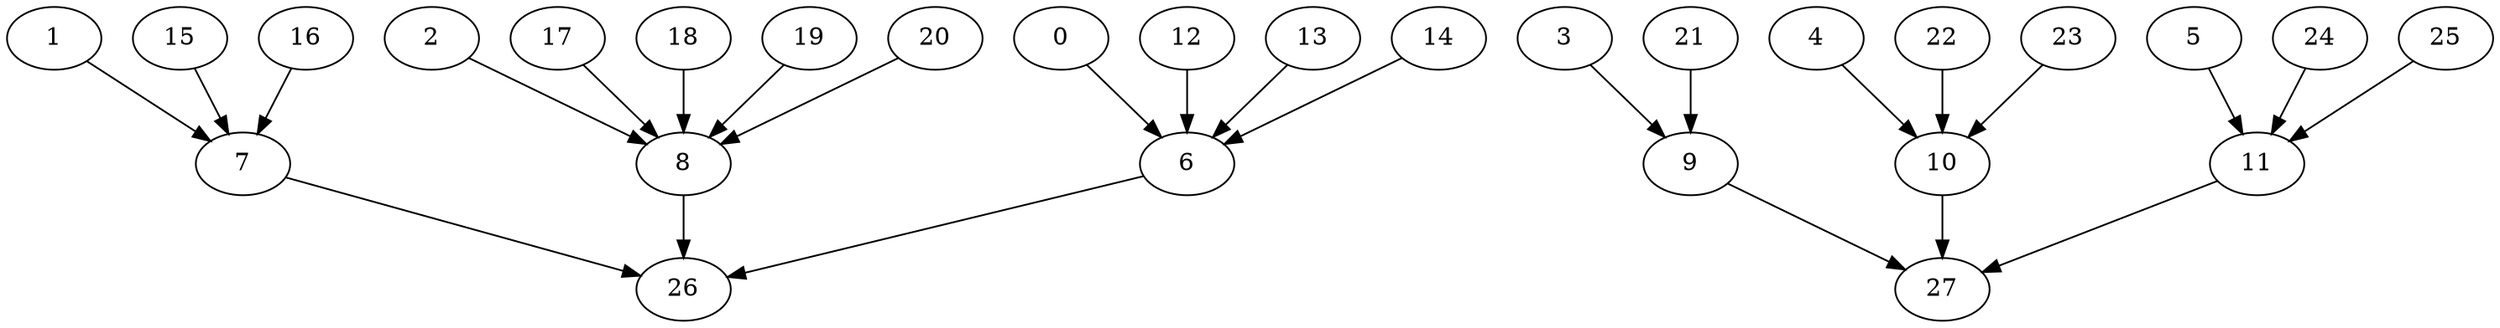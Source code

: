 digraph {
	"0" ["area"="[\u0414\u0430, \u041D\u0435\u0442, \u041D\u0435\u0438\u0437\u0432\u0435\u0441\u0442\u043D\u043E, \u041F\u043E\u043A\u0430 \u043D\u0435\u0438\u0437\u0432\u0435\u0441\u0442\u043D\u043E]","Who insert"="auto","valueType"="stringCheck","name"="\u042D\u0419\u0420\u0411\u0410\u0421 \u041E\u041F\u0415\u0420\u0415\u0419\u0428\u041D\u0417 \u0413\u041C\u0411\u0425","isHypothesis"="true","attributes"="{\"attributes\":[{\"rangeValues\":\"\",\"name\":\"\u041D\u0430\u0437\u0432\u0430\u043D\u0438\u0435\",\"type\":\"\u0421\u0442\u0440\u043E\u043A\u0430\",\"value\":\"\u042D\u0419\u0420\u0411\u0410\u0421 \u041E\u041F\u0415\u0420\u0415\u0419\u0428\u041D\u0417 \u0413\u041C\u0411\u0425\",\"class\":true},{\"rangeValues\":\"\",\"name\":\"\u0421\u0442\u0440\u0430\u043D\u0430\",\"type\":\"\u0421\u0442\u0440\u043E\u043A\u0430\",\"value\":\"\u0413\u0435\u0440\u043C\u0430\u043D\u0438\u044F\",\"class\":true}]}","comment"="null","isVisible"="true","ui.label"="\u042D\u0419\u0420\u0411\u0410...","value"="\u041F\u043E\u043A\u0430 \u043D\u0435\u0438\u0437\u0432\u0435\u0441\u0442\u043D\u043E","class"="organisation"];
	"1" ["area"="[\u0414\u0430, \u041D\u0435\u0442, \u041D\u0435\u0438\u0437\u0432\u0435\u0441\u0442\u043D\u043E, \u041F\u043E\u043A\u0430 \u043D\u0435\u0438\u0437\u0432\u0435\u0441\u0442\u043D\u043E]","Who insert"="auto","valueType"="stringCheck","name"="\u0410\u041B\u041A\u041E\u0410 \u0418\u041D\u041A","isHypothesis"="true","attributes"="{\"attributes\":[{\"rangeValues\":\"\",\"name\":\"\u041D\u0430\u0437\u0432\u0430\u043D\u0438\u0435\",\"type\":\"\u0421\u0442\u0440\u043E\u043A\u0430\",\"value\":\"\u0410\u041B\u041A\u041E\u0410 \u0418\u041D\u041A\",\"class\":true},{\"rangeValues\":\"\",\"name\":\"\u0421\u0442\u0440\u0430\u043D\u0430\",\"type\":\"\u0421\u0442\u0440\u043E\u043A\u0430\",\"value\":\"\u0421\u0428\u0410\",\"class\":true}]}","comment"="null","isVisible"="true","ui.label"="\u0410\u041B\u041A\u041E\u0410...","value"="\u041F\u043E\u043A\u0430 \u043D\u0435\u0438\u0437\u0432\u0435\u0441\u0442\u043D\u043E","class"="organisation"];
	"2" ["area"="[\u0414\u0430, \u041D\u0435\u0442, \u041D\u0435\u0438\u0437\u0432\u0435\u0441\u0442\u043D\u043E, \u041F\u043E\u043A\u0430 \u043D\u0435\u0438\u0437\u0432\u0435\u0441\u0442\u043D\u043E]","Who insert"="auto","valueType"="stringCheck","name"="\u042D\u041B\u041B\u0415\u041D\u0411\u0415\u0420\u0413\u0415\u0420 \u0423\u041D\u0414 \u041F\u041E\u0415\u041D\u0421\u0413\u0415\u041D \u0413\u041C\u0411\u0425","isHypothesis"="true","attributes"="{\"attributes\":[{\"rangeValues\":\"\",\"name\":\"\u041D\u0430\u0437\u0432\u0430\u043D\u0438\u0435\",\"type\":\"\u0421\u0442\u0440\u043E\u043A\u0430\",\"value\":\"\u042D\u041B\u041B\u0415\u041D\u0411\u0415\u0420\u0413\u0415\u0420 \u0423\u041D\u0414 \u041F\u041E\u0415\u041D\u0421\u0413\u0415\u041D \u0413\u041C\u0411\u0425\",\"class\":true},{\"rangeValues\":\"\",\"name\":\"\u0421\u0442\u0440\u0430\u043D\u0430\",\"type\":\"\u0421\u0442\u0440\u043E\u043A\u0430\",\"value\":\"\u0413\u0435\u0440\u043C\u0430\u043D\u0438\u044F\",\"class\":true}]}","comment"="null","isVisible"="true","ui.label"="\u042D\u041B\u041B\u0415\u041D...","value"="\u041F\u043E\u043A\u0430 \u043D\u0435\u0438\u0437\u0432\u0435\u0441\u0442\u043D\u043E","class"="organisation"];
	"3" ["area"="[\u0414\u0430, \u041D\u0435\u0442, \u041D\u0435\u0438\u0437\u0432\u0435\u0441\u0442\u043D\u043E, \u041F\u043E\u043A\u0430 \u043D\u0435\u0438\u0437\u0432\u0435\u0441\u0442\u043D\u043E]","Who insert"="auto","valueType"="stringCheck","name"="\u042D\u0419\u0420\u0411\u0410\u0421 \u041E\u041F\u0415\u0420\u042D\u0419\u0428\u041D\u0417 \u041B\u0418\u041C\u0418\u0422\u0415\u0414","isHypothesis"="true","attributes"="{\"attributes\":[{\"rangeValues\":\"\",\"name\":\"\u041D\u0430\u0437\u0432\u0430\u043D\u0438\u0435\",\"type\":\"\u0421\u0442\u0440\u043E\u043A\u0430\",\"value\":\"\u042D\u0419\u0420\u0411\u0410\u0421 \u041E\u041F\u0415\u0420\u042D\u0419\u0428\u041D\u0417 \u041B\u0418\u041C\u0418\u0422\u0415\u0414\",\"class\":true},{\"rangeValues\":\"\",\"name\":\"\u0421\u0442\u0440\u0430\u043D\u0430\",\"type\":\"\u0421\u0442\u0440\u043E\u043A\u0430\",\"value\":\"\u0412\u0435\u043B\u0438\u043A\u043E\u0431\u0440\u0438\u0442\u0430\u043D\u0438\u044F\",\"class\":true}]}","comment"="null","isVisible"="true","ui.label"="\u042D\u0419\u0420\u0411\u0410...","value"="\u041F\u043E\u043A\u0430 \u043D\u0435\u0438\u0437\u0432\u0435\u0441\u0442\u043D\u043E","class"="organisation"];
	"4" ["area"="[\u0414\u0430, \u041D\u0435\u0442, \u041D\u0435\u0438\u0437\u0432\u0435\u0441\u0442\u043D\u043E, \u041F\u043E\u043A\u0430 \u043D\u0435\u0438\u0437\u0432\u0435\u0441\u0442\u043D\u043E]","Who insert"="auto","valueType"="stringCheck","name"="\u041F\u0420\u041A-\u0414\u0415\u0421\u041E\u0422\u041E \u0418\u041D\u0422\u0415\u0420\u041D\u042D\u0428\u041D\u041B, \u0418\u041D\u041A.","isHypothesis"="true","attributes"="{\"attributes\":[{\"rangeValues\":\"\",\"name\":\"\u041D\u0430\u0437\u0432\u0430\u043D\u0438\u0435\",\"type\":\"\u0421\u0442\u0440\u043E\u043A\u0430\",\"value\":\"\u041F\u0420\u041A-\u0414\u0415\u0421\u041E\u0422\u041E \u0418\u041D\u0422\u0415\u0420\u041D\u042D\u0428\u041D\u041B, \u0418\u041D\u041A.\",\"class\":true},{\"rangeValues\":\"\",\"name\":\"\u0421\u0442\u0440\u0430\u043D\u0430\",\"type\":\"\u0421\u0442\u0440\u043E\u043A\u0430\",\"value\":\"\u0421\u0428\u0410\",\"class\":true}]}","comment"="null","isVisible"="true","ui.label"="\u041F\u0420\u041A-\u0414...","value"="\u041F\u043E\u043A\u0430 \u043D\u0435\u0438\u0437\u0432\u0435\u0441\u0442\u043D\u043E","class"="organisation"];
	"5" ["area"="[\u0414\u0430, \u041D\u0435\u0442, \u041D\u0435\u0438\u0437\u0432\u0435\u0441\u0442\u043D\u043E, \u041F\u043E\u043A\u0430 \u043D\u0435\u0438\u0437\u0432\u0435\u0441\u0442\u043D\u043E]","Who insert"="auto","valueType"="stringCheck","name"="\u0417\u041C \u0418\u043D\u043D\u043E\u0432\u0435\u0439\u0442\u0438\u0432 \u041F\u0440\u043E\u043F\u0435\u0440\u0442\u0438\u0437 \u041A\u043E\u043C\u043F\u0430\u043D\u0438","isHypothesis"="true","attributes"="{\"attributes\":[{\"rangeValues\":null,\"name\":\"\u041D\u0430\u0437\u0432\u0430\u043D\u0438\u0435\",\"type\":\"\u0421\u0442\u0440\u043E\u043A\u0430\",\"value\":\"\u0417\u041C \u0418\u043D\u043D\u043E\u0432\u0435\u0439\u0442\u0438\u0432 \u041F\u0440\u043E\u043F\u0435\u0440\u0442\u0438\u0437 \u041A\u043E\u043C\u043F\u0430\u043D\u0438\",\"class\":true},{\"rangeValues\":\"\",\"name\":\"\u0421\u0442\u0440\u0430\u043D\u0430\",\"type\":\"\u0421\u0442\u0440\u043E\u043A\u0430\",\"value\":\"\u0421\u0428\u0410\",\"class\":true}]}","comment"="null","isVisible"="true","ui.label"="\u0417\u041C \u0418\u043D...","value"="\u041F\u043E\u043A\u0430 \u043D\u0435\u0438\u0437\u0432\u0435\u0441\u0442\u043D\u043E","class"="organisation"];
	"6" ["area"="[\u0414\u0430, \u041D\u0435\u0442, \u041D\u0435\u0438\u0437\u0432\u0435\u0441\u0442\u043D\u043E, \u041F\u043E\u043A\u0430 \u043D\u0435\u0438\u0437\u0432\u0435\u0441\u0442\u043D\u043E]","Who insert"="auto","valueType"="stringCheck","name"="\u0421\u041F\u041E\u0421\u041E\u0411 \u0421\u041E\u0415\u0414\u0418\u041D\u0415\u041D\u0418\u042F \u0422\u0415\u0420\u041C\u041E\u041F\u041B\u0410\u0421\u0422\u0418\u0427\u041D\u041E\u0413\u041E \u041C\u0410\u0422\u0415\u0420\u0418\u0410\u041B\u0410 \u0421 \u041C\u0410\u0422\u0415\u0420\u0418\u0410\u041B\u041E\u041C \u0412\u041E\u041B\u041E\u041A\u041D\u0418\u0421\u0422\u041E\u0413\u041E \u041A\u041E\u041C\u041F\u041E\u0417\u0418\u0422\u0410","isHypothesis"="true","attributes"="{\"attributes\":[{\"rangeValues\":\"\",\"name\":\"\u041D\u0430\u0437\u0432\u0430\u043D\u0438\u0435\",\"type\":\"\u0421\u0442\u0440\u043E\u043A\u0430\",\"value\":\"\u0421\u041F\u041E\u0421\u041E\u0411 \u0421\u041E\u0415\u0414\u0418\u041D\u0415\u041D\u0418\u042F \u0422\u0415\u0420\u041C\u041E\u041F\u041B\u0410\u0421\u0422\u0418\u0427\u041D\u041E\u0413\u041E \u041C\u0410\u0422\u0415\u0420\u0418\u0410\u041B\u0410 \u0421 \u041C\u0410\u0422\u0415\u0420\u0418\u0410\u041B\u041E\u041C \u0412\u041E\u041B\u041E\u041A\u041D\u0418\u0421\u0422\u041E\u0413\u041E \u041A\u041E\u041C\u041F\u041E\u0417\u0418\u0422\u0410\",\"class\":true},{\"rangeValues\":\"\",\"name\":\"URL\",\"type\":\"\u0421\u0442\u0440\u043E\u043A\u0430\",\"value\":\"http://www1.fips.ru/fips_servl/fips_servlet?DB=RUPAT&DocNumber=2463163&TypeFile=html\",\"class\":true},{\"rangeValues\":\"\",\"name\":\"\u041C\u041F\u041A\",\"type\":\"\u0421\u0442\u0440\u043E\u043A\u0430\",\"value\":\"B29C 65/00 (2006.01)\",\"class\":true}]}","comment"="null","isVisible"="true","ui.label"="\u0421\u041F\u041E\u0421\u041E...","value"="\u041F\u043E\u043A\u0430 \u043D\u0435\u0438\u0437\u0432\u0435\u0441\u0442\u043D\u043E","class"="patent"];
	"7" ["area"="[\u0414\u0430, \u041D\u0435\u0442, \u041D\u0435\u0438\u0437\u0432\u0435\u0441\u0442\u043D\u043E, \u041F\u043E\u043A\u0430 \u043D\u0435\u0438\u0437\u0432\u0435\u0441\u0442\u043D\u043E]","Who insert"="auto","valueType"="stringCheck","name"="\u0421\u041B\u041E\u0418\u0421\u0422\u042B\u0419 \u041C\u0410\u0422\u0415\u0420\u0418\u0410\u041B \u0418\u0417 \u041C\u0415\u0422\u0410\u041B\u041B\u0418\u0427\u0415\u0421\u041A\u0418\u0425 \u041B\u0418\u0421\u0422\u041E\u0412 \u0418 \u041F\u041E\u041B\u0418\u041C\u0415\u0420\u0410","isHypothesis"="true","attributes"="{\"attributes\":[{\"rangeValues\":\"\",\"name\":\"\u041D\u0430\u0437\u0432\u0430\u043D\u0438\u0435\",\"type\":\"\u0421\u0442\u0440\u043E\u043A\u0430\",\"value\":\"\u0421\u041B\u041E\u0418\u0421\u0422\u042B\u0419 \u041C\u0410\u0422\u0415\u0420\u0418\u0410\u041B \u0418\u0417 \u041C\u0415\u0422\u0410\u041B\u041B\u0418\u0427\u0415\u0421\u041A\u0418\u0425 \u041B\u0418\u0421\u0422\u041E\u0412 \u0418 \u041F\u041E\u041B\u0418\u041C\u0415\u0420\u0410\",\"class\":true},{\"rangeValues\":\"\",\"name\":\"URL\",\"type\":\"\u0421\u0442\u0440\u043E\u043A\u0430\",\"value\":\"http://www1.fips.ru/fips_servl/fips_servlet?DB=RUPAT&DocNumber=2440246&TypeFile=html\",\"class\":true},{\"rangeValues\":\"\",\"name\":\"\u041C\u041F\u041A\",\"type\":\"\u0421\u0442\u0440\u043E\u043A\u0430\",\"value\":\"B32B 15/08 (2006.01)\",\"class\":true}]}","comment"="null","isVisible"="true","ui.label"="\u0421\u041B\u041E\u0418\u0421...","value"="\u041F\u043E\u043A\u0430 \u043D\u0435\u0438\u0437\u0432\u0435\u0441\u0442\u043D\u043E","class"="patent"];
	"8" ["area"="[\u0414\u0430, \u041D\u0435\u0442, \u041D\u0435\u0438\u0437\u0432\u0435\u0441\u0442\u043D\u043E, \u041F\u043E\u043A\u0430 \u043D\u0435\u0438\u0437\u0432\u0435\u0441\u0442\u043D\u043E]","Who insert"="auto","valueType"="stringCheck","name"="\u042D\u041B\u0415\u041A\u0422\u0420\u0418\u0427\u0415\u0421\u041A\u0418\u0419 \u0424\u0423\u041D\u041A\u0426\u0418\u041E\u041D\u0410\u041B\u042C\u041D\u042B\u0419 \u041F\u0420\u0418\u0411\u041E\u0420, \u0412 \u0427\u0410\u0421\u0422\u041D\u041E\u0421\u0422\u0418 \u0417\u0410\u0429\u0418\u0422\u041D\u042B\u0419 \u0412\u042B\u041A\u041B\u042E\u0427\u0410\u0422\u0415\u041B\u042C, \u0414\u041B\u042F \u0418\u0421\u041F\u041E\u041B\u042C\u0417\u041E\u0412\u0410\u041D\u0418\u042F \u0412 \u0412\u041E\u0417\u0414\u0423\u0425\u041E\u041F\u041B\u0410\u0412\u0410\u041D\u0418\u0418","isHypothesis"="true","attributes"="{\"attributes\":[{\"rangeValues\":\"\",\"name\":\"\u041D\u0430\u0437\u0432\u0430\u043D\u0438\u0435\",\"type\":\"\u0421\u0442\u0440\u043E\u043A\u0430\",\"value\":\"\u042D\u041B\u0415\u041A\u0422\u0420\u0418\u0427\u0415\u0421\u041A\u0418\u0419 \u0424\u0423\u041D\u041A\u0426\u0418\u041E\u041D\u0410\u041B\u042C\u041D\u042B\u0419 \u041F\u0420\u0418\u0411\u041E\u0420, \u0412 \u0427\u0410\u0421\u0422\u041D\u041E\u0421\u0422\u0418 \u0417\u0410\u0429\u0418\u0422\u041D\u042B\u0419 \u0412\u042B\u041A\u041B\u042E\u0427\u0410\u0422\u0415\u041B\u042C, \u0414\u041B\u042F \u0418\u0421\u041F\u041E\u041B\u042C\u0417\u041E\u0412\u0410\u041D\u0418\u042F \u0412 \u0412\u041E\u0417\u0414\u0423\u0425\u041E\u041F\u041B\u0410\u0412\u0410\u041D\u0418\u0418\",\"class\":true},{\"rangeValues\":\"\",\"name\":\"URL\",\"type\":\"\u0421\u0442\u0440\u043E\u043A\u0430\",\"value\":\"http://www1.fips.ru/fips_servl/fips_servlet?DB=RUPAT&DocNumber=2239927&TypeFile=html\",\"class\":true},{\"rangeValues\":\"\",\"name\":\"\u041C\u041F\u041A\",\"type\":\"\u0421\u0442\u0440\u043E\u043A\u0430\",\"value\":\"H02B 1/044 (2000.01)\",\"class\":true}]}","comment"="null","isVisible"="true","ui.label"="\u042D\u041B\u0415\u041A\u0422...","value"="\u041F\u043E\u043A\u0430 \u043D\u0435\u0438\u0437\u0432\u0435\u0441\u0442\u043D\u043E","class"="patent"];
	"9" ["area"="[\u0414\u0430, \u041D\u0435\u0442, \u041D\u0435\u0438\u0437\u0432\u0435\u0441\u0442\u043D\u043E, \u041F\u043E\u043A\u0430 \u043D\u0435\u0438\u0437\u0432\u0435\u0441\u0442\u043D\u043E]","Who insert"="auto","valueType"="stringCheck","name"="\u0421\u041F\u041E\u0421\u041E\u0411 \u0423\u041A\u041B\u0410\u0414\u041A\u0418 \u041B\u0415\u041D\u0422\u042B \u0422\u0415\u0420\u041C\u041E\u041F\u041B\u0410\u0421\u0422\u0418\u0427\u041D\u041E\u0413\u041E \u041A\u041E\u041C\u041F\u041E\u0417\u0418\u0426\u0418\u041E\u041D\u041D\u041E\u0413\u041E \u041C\u0410\u0422\u0415\u0420\u0418\u0410\u041B\u0410","isHypothesis"="true","attributes"="{\"attributes\":[{\"rangeValues\":\"\",\"name\":\"\u041D\u0430\u0437\u0432\u0430\u043D\u0438\u0435\",\"type\":\"\u0421\u0442\u0440\u043E\u043A\u0430\",\"value\":\"\u0421\u041F\u041E\u0421\u041E\u0411 \u0423\u041A\u041B\u0410\u0414\u041A\u0418 \u041B\u0415\u041D\u0422\u042B \u0422\u0415\u0420\u041C\u041E\u041F\u041B\u0410\u0421\u0422\u0418\u0427\u041D\u041E\u0413\u041E \u041A\u041E\u041C\u041F\u041E\u0417\u0418\u0426\u0418\u041E\u041D\u041D\u041E\u0413\u041E \u041C\u0410\u0422\u0415\u0420\u0418\u0410\u041B\u0410\",\"class\":true},{\"rangeValues\":\"\",\"name\":\"URL\",\"type\":\"\u0421\u0442\u0440\u043E\u043A\u0430\",\"value\":\"http://www1.fips.ru/fips_servl/fips_servlet?DB=RUPAT&DocNumber=2506162&TypeFile=html\",\"class\":true},{\"rangeValues\":\"\",\"name\":\"\u041C\u041F\u041A\",\"type\":\"\u0421\u0442\u0440\u043E\u043A\u0430\",\"value\":\"B29C 70/30 (2006.01)\",\"class\":true}]}","comment"="null","isVisible"="true","ui.label"="\u0421\u041F\u041E\u0421\u041E...","value"="\u041F\u043E\u043A\u0430 \u043D\u0435\u0438\u0437\u0432\u0435\u0441\u0442\u043D\u043E","class"="patent"];
	"10" ["area"="[\u0414\u0430, \u041D\u0435\u0442, \u041D\u0435\u0438\u0437\u0432\u0435\u0441\u0442\u043D\u043E, \u041F\u043E\u043A\u0430 \u043D\u0435\u0438\u0437\u0432\u0435\u0441\u0442\u043D\u043E]","Who insert"="auto","valueType"="stringCheck","name"="\u041F\u0420\u0415\u0414\u0412\u0410\u0420\u0418\u0422\u0415\u041B\u042C\u041D\u041E \u0421\u0424\u041E\u0420\u041C\u041E\u0412\u0410\u041D\u041D\u042B\u0415 \u042D\u041C\u041F/\u0420\u0427\u041F-\u042D\u041A\u0420\u0410\u041D\u0418\u0420\u0423\u042E\u0429\u0418\u0415 \u041A\u041E\u041C\u041F\u041E\u0417\u0418\u0426\u0418\u0418 \u0412 \u041F\u0420\u041E\u0424\u0418\u041B\u0418\u0420\u041E\u0412\u0410\u041D\u041D\u041E\u0419 \u0424\u041E\u0420\u041C\u0415 \u0418 \u0421\u041F\u041E\u0421\u041E\u0411 \u0413\u0415\u0420\u041C\u0415\u0422\u0418\u0417\u0410\u0426\u0418\u0418 \u041E\u0422\u0412\u0415\u0420\u0421\u0422\u0418\u042F","isHypothesis"="true","attributes"="{\"attributes\":[{\"rangeValues\":\"\",\"name\":\"\u041D\u0430\u0437\u0432\u0430\u043D\u0438\u0435\",\"type\":\"\u0421\u0442\u0440\u043E\u043A\u0430\",\"value\":\"\u041F\u0420\u0415\u0414\u0412\u0410\u0420\u0418\u0422\u0415\u041B\u042C\u041D\u041E \u0421\u0424\u041E\u0420\u041C\u041E\u0412\u0410\u041D\u041D\u042B\u0415 \u042D\u041C\u041F/\u0420\u0427\u041F-\u042D\u041A\u0420\u0410\u041D\u0418\u0420\u0423\u042E\u0429\u0418\u0415 \u041A\u041E\u041C\u041F\u041E\u0417\u0418\u0426\u0418\u0418 \u0412 \u041F\u0420\u041E\u0424\u0418\u041B\u0418\u0420\u041E\u0412\u0410\u041D\u041D\u041E\u0419 \u0424\u041E\u0420\u041C\u0415 \u0418 \u0421\u041F\u041E\u0421\u041E\u0411 \u0413\u0415\u0420\u041C\u0415\u0422\u0418\u0417\u0410\u0426\u0418\u0418 \u041E\u0422\u0412\u0415\u0420\u0421\u0422\u0418\u042F\",\"class\":true},{\"rangeValues\":\"\",\"name\":\"URL\",\"type\":\"\u0421\u0442\u0440\u043E\u043A\u0430\",\"value\":\"http://www1.fips.ru/fips_servl/fips_servlet?DB=RUPAT&DocNumber=2336288&TypeFile=html\",\"class\":true},{\"rangeValues\":\"\",\"name\":\"\u041C\u041F\u041A\",\"type\":\"\u0421\u0442\u0440\u043E\u043A\u0430\",\"value\":\"C08L 81/04 (2006.01)\",\"class\":true}]}","comment"="null","isVisible"="true","ui.label"="\u041F\u0420\u0415\u0414\u0412...","value"="\u041F\u043E\u043A\u0430 \u043D\u0435\u0438\u0437\u0432\u0435\u0441\u0442\u043D\u043E","class"="patent"];
	"11" ["area"="[\u0414\u0430, \u041D\u0435\u0442, \u041D\u0435\u0438\u0437\u0432\u0435\u0441\u0442\u043D\u043E, \u041F\u043E\u043A\u0430 \u043D\u0435\u0438\u0437\u0432\u0435\u0441\u0442\u043D\u043E]","Who insert"="auto","valueType"="stringCheck","name"="\u0421\u041F\u041E\u0421\u041E\u0411 \u041E\u0411\u0420\u0410\u0411\u041E\u0422\u041A\u0418 \u041F\u041E\u0412\u0415\u0420\u0425\u041D\u041E\u0421\u0422\u0415\u0419 \u0418/\u0418\u041B\u0418 \u0418\u0425 \u041E\u0411\u042A\u0415\u0414\u0418\u041D\u0415\u041D\u0418\u042F","isHypothesis"="true","attributes"="{\"attributes\":[{\"rangeValues\":\"\",\"name\":\"\u041D\u0430\u0437\u0432\u0430\u043D\u0438\u0435\",\"type\":\"\u0421\u0442\u0440\u043E\u043A\u0430\",\"value\":\"\u0421\u041F\u041E\u0421\u041E\u0411 \u041E\u0411\u0420\u0410\u0411\u041E\u0422\u041A\u0418 \u041F\u041E\u0412\u0415\u0420\u0425\u041D\u041E\u0421\u0422\u0415\u0419 \u0418/\u0418\u041B\u0418 \u0418\u0425 \u041E\u0411\u042A\u0415\u0414\u0418\u041D\u0415\u041D\u0418\u042F\",\"class\":true},{\"rangeValues\":\"\",\"name\":\"URL\",\"type\":\"\u0421\u0442\u0440\u043E\u043A\u0430\",\"value\":\"http://www1.fips.ru/fips_servl/fips_servlet?DB=RUPAT&DocNumber=2395537&TypeFile=html\",\"class\":true},{\"rangeValues\":\"\",\"name\":\"\u041C\u041F\u041A\",\"type\":\"\u0421\u0442\u0440\u043E\u043A\u0430\",\"value\":\"C08J 7/04 (2006.01)\",\"class\":true}]}","comment"="null","isVisible"="true","ui.label"="\u0421\u041F\u041E\u0421\u041E...","value"="\u041F\u043E\u043A\u0430 \u043D\u0435\u0438\u0437\u0432\u0435\u0441\u0442\u043D\u043E","class"="patent"];
	"12" ["area"="[\u0414\u0430, \u041D\u0435\u0442, \u041D\u0435\u0438\u0437\u0432\u0435\u0441\u0442\u043D\u043E, \u041F\u043E\u043A\u0430 \u043D\u0435\u0438\u0437\u0432\u0435\u0441\u0442\u043D\u043E]","Who insert"="auto","valueType"="stringCheck","name"="\u0412\u041B\u0410\u0425 \u0417\u0430\u0431\u0438\u043D\u0435","isHypothesis"="true","attributes"="{\"attributes\":[{\"rangeValues\":\"\",\"name\":\"\u0424\u0418\u041E\",\"type\":\"\u0421\u0442\u0440\u043E\u043A\u0430\",\"value\":\"\u0412\u041B\u0410\u0425 \u0417\u0430\u0431\u0438\u043D\u0435\",\"class\":true},{\"rangeValues\":\"\",\"name\":\"\u0421\u0442\u0440\u0430\u043D\u0430\",\"type\":\"\u0421\u0442\u0440\u043E\u043A\u0430\",\"value\":\"DE\",\"class\":true}]}","comment"="null","isVisible"="true","ui.label"="\u0412\u041B\u0410\u0425 ...","value"="\u041F\u043E\u043A\u0430 \u043D\u0435\u0438\u0437\u0432\u0435\u0441\u0442\u043D\u043E","class"="person"];
	"13" ["area"="[\u0414\u0430, \u041D\u0435\u0442, \u041D\u0435\u0438\u0437\u0432\u0435\u0441\u0442\u043D\u043E, \u041F\u043E\u043A\u0430 \u043D\u0435\u0438\u0437\u0432\u0435\u0441\u0442\u043D\u043E]","Who insert"="auto","valueType"="stringCheck","name"="\u0428\u0415\u041D\u041A \u042E\u0440\u0433\u0435\u043D","isHypothesis"="true","attributes"="{\"attributes\":[{\"rangeValues\":\"\",\"name\":\"\u0424\u0418\u041E\",\"type\":\"\u0421\u0442\u0440\u043E\u043A\u0430\",\"value\":\"\u0428\u0415\u041D\u041A \u042E\u0440\u0433\u0435\u043D\",\"class\":true},{\"rangeValues\":\"\",\"name\":\"\u0421\u0442\u0440\u0430\u043D\u0430\",\"type\":\"\u0421\u0442\u0440\u043E\u043A\u0430\",\"value\":\"DE\",\"class\":true}]}","comment"="null","isVisible"="true","ui.label"="\u0428\u0415\u041D\u041A ...","value"="\u041F\u043E\u043A\u0430 \u043D\u0435\u0438\u0437\u0432\u0435\u0441\u0442\u043D\u043E","class"="person"];
	"14" ["area"="[\u0414\u0430, \u041D\u0435\u0442, \u041D\u0435\u0438\u0437\u0432\u0435\u0441\u0442\u043D\u043E, \u041F\u043E\u043A\u0430 \u043D\u0435\u0438\u0437\u0432\u0435\u0441\u0442\u043D\u043E]","Who insert"="auto","valueType"="stringCheck","name"="\u0412\u0410\u0425\u0418\u041D\u0413\u0415\u0420 \u0413\u0435\u043E\u0440\u0433","isHypothesis"="true","attributes"="{\"attributes\":[{\"rangeValues\":\"\",\"name\":\"\u0424\u0418\u041E\",\"type\":\"\u0421\u0442\u0440\u043E\u043A\u0430\",\"value\":\"\u0412\u0410\u0425\u0418\u041D\u0413\u0415\u0420 \u0413\u0435\u043E\u0440\u0433\",\"class\":true},{\"rangeValues\":\"\",\"name\":\"\u0421\u0442\u0440\u0430\u043D\u0430\",\"type\":\"\u0421\u0442\u0440\u043E\u043A\u0430\",\"value\":\"DE\",\"class\":true}]}","comment"="null","isVisible"="true","ui.label"="\u0412\u0410\u0425\u0418\u041D...","value"="\u041F\u043E\u043A\u0430 \u043D\u0435\u0438\u0437\u0432\u0435\u0441\u0442\u043D\u043E","class"="person"];
	"15" ["area"="[\u0414\u0430, \u041D\u0435\u0442, \u041D\u0435\u0438\u0437\u0432\u0435\u0441\u0442\u043D\u043E, \u041F\u043E\u043A\u0430 \u043D\u0435\u0438\u0437\u0432\u0435\u0441\u0442\u043D\u043E]","Who insert"="auto","valueType"="stringCheck","name"="\u0420\u0423\u0411\u0420\u0423\u041A\u0421 \u0413\u0435\u0440\u0430\u0440\u0434\u0443\u0441 \u0425\u044E\u0431\u0435\u0440\u0442\u0443\u0441 \u0419\u043E\u0430\u043D\u043D\u0435\u0441 \u0419\u043E\u0437\u0435\u0444","isHypothesis"="true","attributes"="{\"attributes\":[{\"rangeValues\":\"\",\"name\":\"\u0424\u0418\u041E\",\"type\":\"\u0421\u0442\u0440\u043E\u043A\u0430\",\"value\":\"\u0420\u0423\u0411\u0420\u0423\u041A\u0421 \u0413\u0435\u0440\u0430\u0440\u0434\u0443\u0441 \u0425\u044E\u0431\u0435\u0440\u0442\u0443\u0441 \u0419\u043E\u0430\u043D\u043D\u0435\u0441 \u0419\u043E\u0437\u0435\u0444\",\"class\":true},{\"rangeValues\":\"\",\"name\":\"\u0421\u0442\u0440\u0430\u043D\u0430\",\"type\":\"\u0421\u0442\u0440\u043E\u043A\u0430\",\"value\":\"NL\",\"class\":true}]}","comment"="null","isVisible"="true","ui.label"="\u0420\u0423\u0411\u0420\u0423...","value"="\u041F\u043E\u043A\u0430 \u043D\u0435\u0438\u0437\u0432\u0435\u0441\u0442\u043D\u043E","class"="person"];
	"16" ["area"="[\u0414\u0430, \u041D\u0435\u0442, \u041D\u0435\u0438\u0437\u0432\u0435\u0441\u0442\u043D\u043E, \u041F\u043E\u043A\u0430 \u043D\u0435\u0438\u0437\u0432\u0435\u0441\u0442\u043D\u043E]","Who insert"="auto","valueType"="stringCheck","name"="\u0413\u042E\u041D\u041D\u0418\u041D\u041A \u042F\u043D \u0412\u0438\u043B\u043B\u0435\u043C","isHypothesis"="true","attributes"="{\"attributes\":[{\"rangeValues\":\"\",\"name\":\"\u0424\u0418\u041E\",\"type\":\"\u0421\u0442\u0440\u043E\u043A\u0430\",\"value\":\"\u0413\u042E\u041D\u041D\u0418\u041D\u041A \u042F\u043D \u0412\u0438\u043B\u043B\u0435\u043C\",\"class\":true},{\"rangeValues\":\"\",\"name\":\"\u0421\u0442\u0440\u0430\u043D\u0430\",\"type\":\"\u0421\u0442\u0440\u043E\u043A\u0430\",\"value\":\"NL\",\"class\":true}]}","comment"="null","isVisible"="true","ui.label"="\u0413\u042E\u041D\u041D\u0418...","value"="\u041F\u043E\u043A\u0430 \u043D\u0435\u0438\u0437\u0432\u0435\u0441\u0442\u043D\u043E","class"="person"];
	"17" ["area"="[\u0414\u0430, \u041D\u0435\u0442, \u041D\u0435\u0438\u0437\u0432\u0435\u0441\u0442\u043D\u043E, \u041F\u043E\u043A\u0430 \u043D\u0435\u0438\u0437\u0432\u0435\u0441\u0442\u043D\u043E]","Who insert"="auto","valueType"="stringCheck","name"="\u041C\u0415\u041A\u041B\u0415\u0420 \u041F\u0435\u0442\u0435\u0440","isHypothesis"="true","attributes"="{\"attributes\":[{\"rangeValues\":\"\",\"name\":\"\u0424\u0418\u041E\",\"type\":\"\u0421\u0442\u0440\u043E\u043A\u0430\",\"value\":\"\u041C\u0415\u041A\u041B\u0415\u0420 \u041F\u0435\u0442\u0435\u0440\",\"class\":true},{\"rangeValues\":\"\",\"name\":\"\u0421\u0442\u0440\u0430\u043D\u0430\",\"type\":\"\u0421\u0442\u0440\u043E\u043A\u0430\",\"value\":\"DE\",\"class\":true}]}","comment"="null","isVisible"="true","ui.label"="\u041C\u0415\u041A\u041B\u0415...","value"="\u041F\u043E\u043A\u0430 \u043D\u0435\u0438\u0437\u0432\u0435\u0441\u0442\u043D\u043E","class"="person"];
	"18" ["area"="[\u0414\u0430, \u041D\u0435\u0442, \u041D\u0435\u0438\u0437\u0432\u0435\u0441\u0442\u043D\u043E, \u041F\u043E\u043A\u0430 \u043D\u0435\u0438\u0437\u0432\u0435\u0441\u0442\u043D\u043E]","Who insert"="auto","valueType"="stringCheck","name"="\u042D\u041B\u041B\u0415\u041D\u0411\u0415\u0420\u0413\u0415\u0420 \u0425\u043E\u0440\u0441\u0442","isHypothesis"="true","attributes"="{\"attributes\":[{\"rangeValues\":\"\",\"name\":\"\u0424\u0418\u041E\",\"type\":\"\u0421\u0442\u0440\u043E\u043A\u0430\",\"value\":\"\u042D\u041B\u041B\u0415\u041D\u0411\u0415\u0420\u0413\u0415\u0420 \u0425\u043E\u0440\u0441\u0442\",\"class\":true},{\"rangeValues\":\"\",\"name\":\"\u0421\u0442\u0440\u0430\u043D\u0430\",\"type\":\"\u0421\u0442\u0440\u043E\u043A\u0430\",\"value\":\"DE\",\"class\":true}]}","comment"="null","isVisible"="true","ui.label"="\u042D\u041B\u041B\u0415\u041D...","value"="\u041F\u043E\u043A\u0430 \u043D\u0435\u0438\u0437\u0432\u0435\u0441\u0442\u043D\u043E","class"="person"];
	"19" ["area"="[\u0414\u0430, \u041D\u0435\u0442, \u041D\u0435\u0438\u0437\u0432\u0435\u0441\u0442\u043D\u043E, \u041F\u043E\u043A\u0430 \u043D\u0435\u0438\u0437\u0432\u0435\u0441\u0442\u043D\u043E]","Who insert"="auto","valueType"="stringCheck","name"="\u0428\u041D\u0410\u0419\u0414\u0415\u0420 \u042D\u0432\u0430\u043B\u044C\u0434","isHypothesis"="true","attributes"="{\"attributes\":[{\"rangeValues\":\"\",\"name\":\"\u0424\u0418\u041E\",\"type\":\"\u0421\u0442\u0440\u043E\u043A\u0430\",\"value\":\"\u0428\u041D\u0410\u0419\u0414\u0415\u0420 \u042D\u0432\u0430\u043B\u044C\u0434\",\"class\":true},{\"rangeValues\":\"\",\"name\":\"\u0421\u0442\u0440\u0430\u043D\u0430\",\"type\":\"\u0421\u0442\u0440\u043E\u043A\u0430\",\"value\":\"DE\",\"class\":true}]}","comment"="null","isVisible"="true","ui.label"="\u0428\u041D\u0410\u0419\u0414...","value"="\u041F\u043E\u043A\u0430 \u043D\u0435\u0438\u0437\u0432\u0435\u0441\u0442\u043D\u043E","class"="person"];
	"20" ["area"="[\u0414\u0430, \u041D\u0435\u0442, \u041D\u0435\u0438\u0437\u0432\u0435\u0441\u0442\u043D\u043E, \u041F\u043E\u043A\u0430 \u043D\u0435\u0438\u0437\u0432\u0435\u0441\u0442\u043D\u043E]","Who insert"="auto","valueType"="stringCheck","name"="\u0425\u041E\u0424\u041C\u0410\u0419\u0421\u0422\u0415\u0420 \u041B\u043E\u0442\u0430\u0440","isHypothesis"="true","attributes"="{\"attributes\":[{\"rangeValues\":\"\",\"name\":\"\u0424\u0418\u041E\",\"type\":\"\u0421\u0442\u0440\u043E\u043A\u0430\",\"value\":\"\u0425\u041E\u0424\u041C\u0410\u0419\u0421\u0422\u0415\u0420 \u041B\u043E\u0442\u0430\u0440\",\"class\":true},{\"rangeValues\":\"\",\"name\":\"\u0421\u0442\u0440\u0430\u043D\u0430\",\"type\":\"\u0421\u0442\u0440\u043E\u043A\u0430\",\"value\":\"DE\",\"class\":true}]}","comment"="null","isVisible"="true","ui.label"="\u0425\u041E\u0424\u041C\u0410...","value"="\u041F\u043E\u043A\u0430 \u043D\u0435\u0438\u0437\u0432\u0435\u0441\u0442\u043D\u043E","class"="person"];
	"21" ["area"="[\u0414\u0430, \u041D\u0435\u0442, \u041D\u0435\u0438\u0437\u0432\u0435\u0441\u0442\u043D\u043E, \u041F\u043E\u043A\u0430 \u043D\u0435\u0438\u0437\u0432\u0435\u0441\u0442\u043D\u043E]","Who insert"="auto","valueType"="stringCheck","name"="\u0411\u0401\u0427\u0415\u041B\u041B \u041F\u0438\u0442\u0435\u0440","isHypothesis"="true","attributes"="{\"attributes\":[{\"rangeValues\":\"\",\"name\":\"\u0424\u0418\u041E\",\"type\":\"\u0421\u0442\u0440\u043E\u043A\u0430\",\"value\":\"\u0411\u0401\u0427\u0415\u041B\u041B \u041F\u0438\u0442\u0435\u0440\",\"class\":true},{\"rangeValues\":\"\",\"name\":\"\u0421\u0442\u0440\u0430\u043D\u0430\",\"type\":\"\u0421\u0442\u0440\u043E\u043A\u0430\",\"value\":\"GB\",\"class\":true}]}","comment"="null","isVisible"="true","ui.label"="\u0411\u0401\u0427\u0415\u041B...","value"="\u041F\u043E\u043A\u0430 \u043D\u0435\u0438\u0437\u0432\u0435\u0441\u0442\u043D\u043E","class"="person"];
	"22" ["area"="[\u0414\u0430, \u041D\u0435\u0442, \u041D\u0435\u0438\u0437\u0432\u0435\u0441\u0442\u043D\u043E, \u041F\u043E\u043A\u0430 \u043D\u0435\u0438\u0437\u0432\u0435\u0441\u0442\u043D\u043E]","Who insert"="auto","valueType"="stringCheck","name"="\u041A\u041E\u0421\u041C\u0410\u041D \u041C\u0430\u0439\u043A\u043B \u0410.","isHypothesis"="true","attributes"="{\"attributes\":[{\"rangeValues\":\"\",\"name\":\"\u0424\u0418\u041E\",\"type\":\"\u0421\u0442\u0440\u043E\u043A\u0430\",\"value\":\"\u041A\u041E\u0421\u041C\u0410\u041D \u041C\u0430\u0439\u043A\u043B \u0410.\",\"class\":true},{\"rangeValues\":\"\",\"name\":\"\u0421\u0442\u0440\u0430\u043D\u0430\",\"type\":\"\u0421\u0442\u0440\u043E\u043A\u0430\",\"value\":\"US\",\"class\":true}]}","comment"="null","isVisible"="true","ui.label"="\u041A\u041E\u0421\u041C\u0410...","value"="\u041F\u043E\u043A\u0430 \u043D\u0435\u0438\u0437\u0432\u0435\u0441\u0442\u043D\u043E","class"="person"];
	"23" ["area"="[\u0414\u0430, \u041D\u0435\u0442, \u041D\u0435\u0438\u0437\u0432\u0435\u0441\u0442\u043D\u043E, \u041F\u043E\u043A\u0430 \u043D\u0435\u0438\u0437\u0432\u0435\u0441\u0442\u043D\u043E]","Who insert"="auto","valueType"="stringCheck","name"="\u0411\u0410\u041B\u041B\u0410\u0414\u0410\u0420\u0415\u0421 \u0410\u0434\u0440\u0438\u0430\u043D","isHypothesis"="true","attributes"="{\"attributes\":[{\"rangeValues\":\"\",\"name\":\"\u0424\u0418\u041E\",\"type\":\"\u0421\u0442\u0440\u043E\u043A\u0430\",\"value\":\"\u0411\u0410\u041B\u041B\u0410\u0414\u0410\u0420\u0415\u0421 \u0410\u0434\u0440\u0438\u0430\u043D\",\"class\":true},{\"rangeValues\":\"\",\"name\":\"\u0421\u0442\u0440\u0430\u043D\u0430\",\"type\":\"\u0421\u0442\u0440\u043E\u043A\u0430\",\"value\":\"US\",\"class\":true}]}","comment"="null","isVisible"="true","ui.label"="\u0411\u0410\u041B\u041B\u0410...","value"="\u041F\u043E\u043A\u0430 \u043D\u0435\u0438\u0437\u0432\u0435\u0441\u0442\u043D\u043E","class"="person"];
	"24" ["area"="[\u0414\u0430, \u041D\u0435\u0442, \u041D\u0435\u0438\u0437\u0432\u0435\u0441\u0442\u043D\u043E, \u041F\u043E\u043A\u0430 \u043D\u0435\u0438\u0437\u0432\u0435\u0441\u0442\u043D\u043E]","Who insert"="auto","valueType"="stringCheck","name"="\u0421\u0410\u041B\u041D\u0418\u041A\u041E\u0412 \u0414\u043C\u0438\u0442\u0440\u0438\u0439","isHypothesis"="true","attributes"="{\"attributes\":[{\"rangeValues\":\"\",\"name\":\"\u0424\u0418\u041E\",\"type\":\"\u0421\u0442\u0440\u043E\u043A\u0430\",\"value\":\"\u0421\u0410\u041B\u041D\u0418\u041A\u041E\u0412 \u0414\u043C\u0438\u0442\u0440\u0438\u0439\",\"class\":true},{\"rangeValues\":\"\",\"name\":\"\u0421\u0442\u0440\u0430\u043D\u0430\",\"type\":\"\u0421\u0442\u0440\u043E\u043A\u0430\",\"value\":\"US\",\"class\":true}]}","comment"="null","isVisible"="true","ui.label"="\u0421\u0410\u041B\u041D\u0418...","value"="\u041F\u043E\u043A\u0430 \u043D\u0435\u0438\u0437\u0432\u0435\u0441\u0442\u043D\u043E","class"="person"];
	"25" ["area"="[\u0414\u0430, \u041D\u0435\u0442, \u041D\u0435\u0438\u0437\u0432\u0435\u0441\u0442\u043D\u043E, \u041F\u043E\u043A\u0430 \u043D\u0435\u0438\u0437\u0432\u0435\u0441\u0442\u043D\u043E]","Who insert"="auto","valueType"="stringCheck","name"="\u0414\u0416\u041E\u0420\u0414\u0416 \u041A\u043B\u0435\u0439\u0442\u043E\u043D \u0410.","isHypothesis"="true","attributes"="{\"attributes\":[{\"rangeValues\":\"\",\"name\":\"\u0424\u0418\u041E\",\"type\":\"\u0421\u0442\u0440\u043E\u043A\u0430\",\"value\":\"\u0414\u0416\u041E\u0420\u0414\u0416 \u041A\u043B\u0435\u0439\u0442\u043E\u043D \u0410.\",\"class\":true},{\"rangeValues\":\"\",\"name\":\"\u0421\u0442\u0440\u0430\u043D\u0430\",\"type\":\"\u0421\u0442\u0440\u043E\u043A\u0430\",\"value\":\"US\",\"class\":true}]}","comment"="null","isVisible"="true","ui.label"="\u0414\u0416\u041E\u0420\u0414...","value"="\u041F\u043E\u043A\u0430 \u043D\u0435\u0438\u0437\u0432\u0435\u0441\u0442\u043D\u043E","class"="person"];
	"26" ["area"="[\u0414\u0430, \u041D\u0435\u0442, \u041D\u0435\u0438\u0437\u0432\u0435\u0441\u0442\u043D\u043E, \u041F\u043E\u043A\u0430 \u043D\u0435\u0438\u0437\u0432\u0435\u0441\u0442\u043D\u043E]","Who insert"="auto","valueType"="stringCheck","name"="\u0418\u0437\u0433\u043E\u0442\u043E\u0432\u043B\u0435\u043D\u0438\u0435 \u043A\u043E\u043D\u0441\u0442\u0440\u0443\u043A\u0446\u0438\u0439 \u043B\u0435\u0442\u0430\u0442\u0435\u043B\u044C\u043D\u044B\u0445 \u0430\u043F\u043F\u0430\u0440\u0430\u0442\u043E\u0432 \u0438\u0437 \u041F\u041A\u041C \u043D\u0430 \u043E\u0441\u043D\u043E\u0432\u0435 \u043F\u043E\u043B\u0438\u0430\u043C\u0438\u0434\u0438\u043C\u0438\u0434\u043E\u0432","isHypothesis"="true","attributes"="{\"attributes\":[{\"rangeValues\":\"\",\"name\":\"\u041D\u0430\u0437\u0432\u0430\u043D\u0438\u0435\",\"type\":\"\u0421\u0442\u0440\u043E\u043A\u0430\",\"value\":\"\u0418\u0437\u0433\u043E\u0442\u043E\u0432\u043B\u0435\u043D\u0438\u0435 \u043A\u043E\u043D\u0441\u0442\u0440\u0443\u043A\u0446\u0438\u0439 \u043B\u0435\u0442\u0430\u0442\u0435\u043B\u044C\u043D\u044B\u0445 \u0430\u043F\u043F\u0430\u0440\u0430\u0442\u043E\u0432 \u0438\u0437 \u041F\u041A\u041C \u043D\u0430 \u043E\u0441\u043D\u043E\u0432\u0435 \u043F\u043E\u043B\u0438\u0430\u043C\u0438\u0434\u0438\u043C\u0438\u0434\u043E\u0432\",\"class\":true},{\"rangeValues\":\"\",\"name\":\"\u041E\u0431\u043B\u0430\u0441\u0442\u044C \u043F\u0440\u0438\u043C\u0435\u043D\u0435\u043D\u0438\u044F\",\"type\":\"\u0421\u0442\u0440\u043E\u043A\u0430\",\"value\":\"\",\"class\":true},{\"rangeValues\":\"\",\"name\":\"\u0420\u0438\u0441\u043A\u0438\",\"type\":\"\u0421\u0442\u0440\u043E\u043A\u0430\",\"value\":\"\",\"class\":true}]}","comment"="null","isVisible"="true","ui.label"="\u0418\u0437\u0433\u043E\u0442...","value"="\u041F\u043E\u043A\u0430 \u043D\u0435\u0438\u0437\u0432\u0435\u0441\u0442\u043D\u043E","class"="technology"];
	"27" ["area"="[\u0414\u0430, \u041D\u0435\u0442, \u041D\u0435\u0438\u0437\u0432\u0435\u0441\u0442\u043D\u043E, \u041F\u043E\u043A\u0430 \u043D\u0435\u0438\u0437\u0432\u0435\u0441\u0442\u043D\u043E]","Who insert"="auto","valueType"="stringCheck","name"="\u0418\u0437\u0433\u043E\u0442\u043E\u0432\u043B\u0435\u043D\u0438\u0435 \u043A\u043E\u043D\u0441\u0442\u0440\u0443\u043A\u0446\u0438\u0439 \u043B\u0435\u0442\u0430\u0442\u0435\u043B\u044C\u043D\u044B\u0445 \u0430\u043F\u043F\u0430\u0440\u0430\u0442\u043E\u0432 \u0438\u0437 \u041F\u041A\u041C \u043D\u0430 \u043E\u0441\u043D\u043E\u0432\u0435 \u043F\u043E\u043B\u0438\u0444\u0435\u043D\u0438\u043B\u0435\u043D\u0441\u0435\u043B\u044C\u0444\u0438\u0434\u043E\u0432","isHypothesis"="true","attributes"="{\"attributes\":[{\"rangeValues\":\"\",\"name\":\"\u041D\u0430\u0437\u0432\u0430\u043D\u0438\u0435\",\"type\":\"\u0421\u0442\u0440\u043E\u043A\u0430\",\"value\":\"\u0418\u0437\u0433\u043E\u0442\u043E\u0432\u043B\u0435\u043D\u0438\u0435 \u043A\u043E\u043D\u0441\u0442\u0440\u0443\u043A\u0446\u0438\u0439 \u043B\u0435\u0442\u0430\u0442\u0435\u043B\u044C\u043D\u044B\u0445 \u0430\u043F\u043F\u0430\u0440\u0430\u0442\u043E\u0432 \u0438\u0437 \u041F\u041A\u041C \u043D\u0430 \u043E\u0441\u043D\u043E\u0432\u0435 \u043F\u043E\u043B\u0438\u0444\u0435\u043D\u0438\u043B\u0435\u043D\u0441\u0435\u043B\u044C\u0444\u0438\u0434\u043E\u0432\",\"class\":true},{\"rangeValues\":\"\",\"name\":\"\u041E\u0431\u043B\u0430\u0441\u0442\u044C \u043F\u0440\u0438\u043C\u0435\u043D\u0435\u043D\u0438\u044F\",\"type\":\"\u0421\u0442\u0440\u043E\u043A\u0430\",\"value\":\"\",\"class\":true},{\"rangeValues\":\"\",\"name\":\"\u0420\u0438\u0441\u043A\u0438\",\"type\":\"\u0421\u0442\u0440\u043E\u043A\u0430\",\"value\":\"\",\"class\":true}]}","comment"="null","isVisible"="true","ui.label"="\u0418\u0437\u0433\u043E\u0442...","value"="\u041F\u043E\u043A\u0430 \u043D\u0435\u0438\u0437\u0432\u0435\u0441\u0442\u043D\u043E","class"="technology"];
	"0" -> "6" ["type"="\u042F\u0432\u043B\u044F\u0435\u0442\u0441\u044F \u0432\u043B\u0430\u0434\u0435\u043B\u044C\u0446\u0435\u043C \u043F\u0430\u0442\u0435\u043D\u0442\u0430","ui.label"="\u042F\u0432\u043B\u044F\u0435\u0442\u0441\u044F \u0432\u043B\u0430\u0434\u0435\u043B\u044C\u0446\u0435\u043C \u043F\u0430\u0442\u0435\u043D\u0442\u0430","worked"="false"];
	"1" -> "7" ["type"="\u042F\u0432\u043B\u044F\u0435\u0442\u0441\u044F \u0432\u043B\u0430\u0434\u0435\u043B\u044C\u0446\u0435\u043C \u043F\u0430\u0442\u0435\u043D\u0442\u0430","ui.label"="\u042F\u0432\u043B\u044F\u0435\u0442\u0441\u044F \u0432\u043B\u0430\u0434\u0435\u043B\u044C\u0446\u0435\u043C \u043F\u0430\u0442\u0435\u043D\u0442\u0430","worked"="false"];
	"2" -> "8" ["type"="\u042F\u0432\u043B\u044F\u0435\u0442\u0441\u044F \u0432\u043B\u0430\u0434\u0435\u043B\u044C\u0446\u0435\u043C \u043F\u0430\u0442\u0435\u043D\u0442\u0430","ui.label"="\u042F\u0432\u043B\u044F\u0435\u0442\u0441\u044F \u0432\u043B\u0430\u0434\u0435\u043B\u044C\u0446\u0435\u043C \u043F\u0430\u0442\u0435\u043D\u0442\u0430","worked"="false"];
	"3" -> "9" ["type"="\u042F\u0432\u043B\u044F\u0435\u0442\u0441\u044F \u0432\u043B\u0430\u0434\u0435\u043B\u044C\u0446\u0435\u043C \u043F\u0430\u0442\u0435\u043D\u0442\u0430","ui.label"="\u042F\u0432\u043B\u044F\u0435\u0442\u0441\u044F \u0432\u043B\u0430\u0434\u0435\u043B\u044C\u0446\u0435\u043C \u043F\u0430\u0442\u0435\u043D\u0442\u0430","worked"="false"];
	"4" -> "10" ["type"="\u042F\u0432\u043B\u044F\u0435\u0442\u0441\u044F \u0432\u043B\u0430\u0434\u0435\u043B\u044C\u0446\u0435\u043C \u043F\u0430\u0442\u0435\u043D\u0442\u0430","ui.label"="\u042F\u0432\u043B\u044F\u0435\u0442\u0441\u044F \u0432\u043B\u0430\u0434\u0435\u043B\u044C\u0446\u0435\u043C \u043F\u0430\u0442\u0435\u043D\u0442\u0430","worked"="false"];
	"5" -> "11" ["type"="\u042F\u0432\u043B\u044F\u0435\u0442\u0441\u044F \u0432\u043B\u0430\u0434\u0435\u043B\u044C\u0446\u0435\u043C \u043F\u0430\u0442\u0435\u043D\u0442\u0430","ui.label"="\u042F\u0432\u043B\u044F\u0435\u0442\u0441\u044F \u0432\u043B\u0430\u0434\u0435\u043B\u044C\u0446\u0435\u043C \u043F\u0430\u0442\u0435\u043D\u0442\u0430","worked"="false"];
	"12" -> "6" ["type"="\u041E\u0431\u043B\u0430\u0434\u0430\u0442\u044C \u043F\u0430\u0442\u0435\u043D\u0442\u043E\u043C","ui.label"="\u041E\u0431\u043B\u0430\u0434\u0430\u0442\u044C \u043F\u0430\u0442\u0435\u043D\u0442\u043E\u043C","worked"="false"];
	"13" -> "6" ["type"="\u041E\u0431\u043B\u0430\u0434\u0430\u0442\u044C \u043F\u0430\u0442\u0435\u043D\u0442\u043E\u043C","ui.label"="\u041E\u0431\u043B\u0430\u0434\u0430\u0442\u044C \u043F\u0430\u0442\u0435\u043D\u0442\u043E\u043C","worked"="false"];
	"14" -> "6" ["type"="\u041E\u0431\u043B\u0430\u0434\u0430\u0442\u044C \u043F\u0430\u0442\u0435\u043D\u0442\u043E\u043C","ui.label"="\u041E\u0431\u043B\u0430\u0434\u0430\u0442\u044C \u043F\u0430\u0442\u0435\u043D\u0442\u043E\u043C","worked"="false"];
	"15" -> "7" ["type"="\u041E\u0431\u043B\u0430\u0434\u0430\u0442\u044C \u043F\u0430\u0442\u0435\u043D\u0442\u043E\u043C","ui.label"="\u041E\u0431\u043B\u0430\u0434\u0430\u0442\u044C \u043F\u0430\u0442\u0435\u043D\u0442\u043E\u043C","worked"="false"];
	"16" -> "7" ["type"="\u041E\u0431\u043B\u0430\u0434\u0430\u0442\u044C \u043F\u0430\u0442\u0435\u043D\u0442\u043E\u043C","ui.label"="\u041E\u0431\u043B\u0430\u0434\u0430\u0442\u044C \u043F\u0430\u0442\u0435\u043D\u0442\u043E\u043C","worked"="false"];
	"17" -> "8" ["type"="\u041E\u0431\u043B\u0430\u0434\u0430\u0442\u044C \u043F\u0430\u0442\u0435\u043D\u0442\u043E\u043C","ui.label"="\u041E\u0431\u043B\u0430\u0434\u0430\u0442\u044C \u043F\u0430\u0442\u0435\u043D\u0442\u043E\u043C","worked"="false"];
	"20" -> "8" ["type"="\u041E\u0431\u043B\u0430\u0434\u0430\u0442\u044C \u043F\u0430\u0442\u0435\u043D\u0442\u043E\u043C","ui.label"="\u041E\u0431\u043B\u0430\u0434\u0430\u0442\u044C \u043F\u0430\u0442\u0435\u043D\u0442\u043E\u043C","worked"="false"];
	"18" -> "8" ["type"="\u041E\u0431\u043B\u0430\u0434\u0430\u0442\u044C \u043F\u0430\u0442\u0435\u043D\u0442\u043E\u043C","ui.label"="\u041E\u0431\u043B\u0430\u0434\u0430\u0442\u044C \u043F\u0430\u0442\u0435\u043D\u0442\u043E\u043C","worked"="false"];
	"19" -> "8" ["type"="\u041E\u0431\u043B\u0430\u0434\u0430\u0442\u044C \u043F\u0430\u0442\u0435\u043D\u0442\u043E\u043C","ui.label"="\u041E\u0431\u043B\u0430\u0434\u0430\u0442\u044C \u043F\u0430\u0442\u0435\u043D\u0442\u043E\u043C","worked"="false"];
	"21" -> "9" ["type"="\u041E\u0431\u043B\u0430\u0434\u0430\u0442\u044C \u043F\u0430\u0442\u0435\u043D\u0442\u043E\u043C","ui.label"="\u041E\u0431\u043B\u0430\u0434\u0430\u0442\u044C \u043F\u0430\u0442\u0435\u043D\u0442\u043E\u043C","worked"="false"];
	"22" -> "10" ["type"="\u041E\u0431\u043B\u0430\u0434\u0430\u0442\u044C \u043F\u0430\u0442\u0435\u043D\u0442\u043E\u043C","ui.label"="\u041E\u0431\u043B\u0430\u0434\u0430\u0442\u044C \u043F\u0430\u0442\u0435\u043D\u0442\u043E\u043C","worked"="false"];
	"23" -> "10" ["type"="\u041E\u0431\u043B\u0430\u0434\u0430\u0442\u044C \u043F\u0430\u0442\u0435\u043D\u0442\u043E\u043C","ui.label"="\u041E\u0431\u043B\u0430\u0434\u0430\u0442\u044C \u043F\u0430\u0442\u0435\u043D\u0442\u043E\u043C","worked"="false"];
	"24" -> "11" ["type"="\u041E\u0431\u043B\u0430\u0434\u0430\u0442\u044C \u043F\u0430\u0442\u0435\u043D\u0442\u043E\u043C","ui.label"="\u041E\u0431\u043B\u0430\u0434\u0430\u0442\u044C \u043F\u0430\u0442\u0435\u043D\u0442\u043E\u043C","worked"="false"];
	"25" -> "11" ["type"="\u041E\u0431\u043B\u0430\u0434\u0430\u0442\u044C \u043F\u0430\u0442\u0435\u043D\u0442\u043E\u043C","ui.label"="\u041E\u0431\u043B\u0430\u0434\u0430\u0442\u044C \u043F\u0430\u0442\u0435\u043D\u0442\u043E\u043C","worked"="false"];
	"6" -> "26" ["type"="\u041E\u0442\u043D\u043E\u0441\u0438\u0442\u0441\u044F \u043A \u0442\u0435\u0445\u043D\u043E\u043B\u043E\u0433\u0438\u0438 ","ui.label"="\u041E\u0442\u043D\u043E\u0441\u0438\u0442\u0441\u044F \u043A \u0442\u0435\u0445\u043D\u043E\u043B\u043E\u0433\u0438\u0438 ","worked"="false"];
	"7" -> "26" ["type"="\u041E\u0442\u043D\u043E\u0441\u0438\u0442\u0441\u044F \u043A \u0442\u0435\u0445\u043D\u043E\u043B\u043E\u0433\u0438\u0438 ","ui.label"="\u041E\u0442\u043D\u043E\u0441\u0438\u0442\u0441\u044F \u043A \u0442\u0435\u0445\u043D\u043E\u043B\u043E\u0433\u0438\u0438 ","worked"="false"];
	"8" -> "26" ["type"="\u041E\u0442\u043D\u043E\u0441\u0438\u0442\u0441\u044F \u043A \u0442\u0435\u0445\u043D\u043E\u043B\u043E\u0433\u0438\u0438 ","ui.label"="\u041E\u0442\u043D\u043E\u0441\u0438\u0442\u0441\u044F \u043A \u0442\u0435\u0445\u043D\u043E\u043B\u043E\u0433\u0438\u0438 ","worked"="false"];
	"9" -> "27" ["type"="\u041E\u0442\u043D\u043E\u0441\u0438\u0442\u0441\u044F \u043A \u0442\u0435\u0445\u043D\u043E\u043B\u043E\u0433\u0438\u0438 ","ui.label"="\u041E\u0442\u043D\u043E\u0441\u0438\u0442\u0441\u044F \u043A \u0442\u0435\u0445\u043D\u043E\u043B\u043E\u0433\u0438\u0438 ","worked"="false"];
	"10" -> "27" ["type"="\u041E\u0442\u043D\u043E\u0441\u0438\u0442\u0441\u044F \u043A \u0442\u0435\u0445\u043D\u043E\u043B\u043E\u0433\u0438\u0438 ","ui.label"="\u041E\u0442\u043D\u043E\u0441\u0438\u0442\u0441\u044F \u043A \u0442\u0435\u0445\u043D\u043E\u043B\u043E\u0433\u0438\u0438 ","worked"="false"];
	"11" -> "27" ["type"="\u041E\u0442\u043D\u043E\u0441\u0438\u0442\u0441\u044F \u043A \u0442\u0435\u0445\u043D\u043E\u043B\u043E\u0433\u0438\u0438 ","ui.label"="\u041E\u0442\u043D\u043E\u0441\u0438\u0442\u0441\u044F \u043A \u0442\u0435\u0445\u043D\u043E\u043B\u043E\u0433\u0438\u0438 ","worked"="false"];
}
